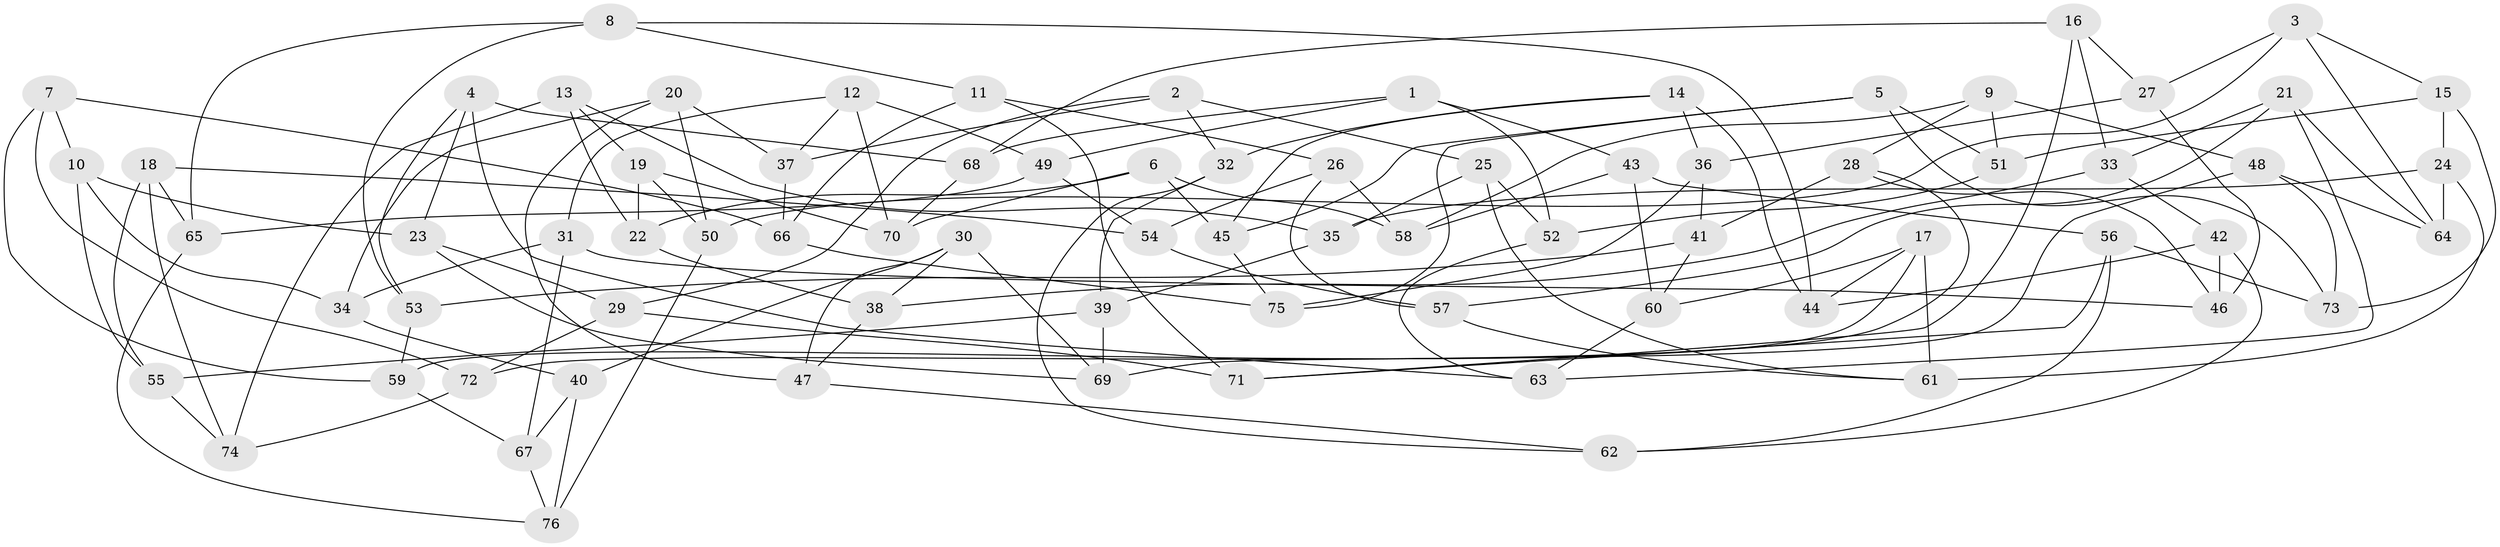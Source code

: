 // Generated by graph-tools (version 1.1) at 2025/50/03/09/25 03:50:51]
// undirected, 76 vertices, 152 edges
graph export_dot {
graph [start="1"]
  node [color=gray90,style=filled];
  1;
  2;
  3;
  4;
  5;
  6;
  7;
  8;
  9;
  10;
  11;
  12;
  13;
  14;
  15;
  16;
  17;
  18;
  19;
  20;
  21;
  22;
  23;
  24;
  25;
  26;
  27;
  28;
  29;
  30;
  31;
  32;
  33;
  34;
  35;
  36;
  37;
  38;
  39;
  40;
  41;
  42;
  43;
  44;
  45;
  46;
  47;
  48;
  49;
  50;
  51;
  52;
  53;
  54;
  55;
  56;
  57;
  58;
  59;
  60;
  61;
  62;
  63;
  64;
  65;
  66;
  67;
  68;
  69;
  70;
  71;
  72;
  73;
  74;
  75;
  76;
  1 -- 68;
  1 -- 49;
  1 -- 43;
  1 -- 52;
  2 -- 29;
  2 -- 37;
  2 -- 25;
  2 -- 32;
  3 -- 15;
  3 -- 64;
  3 -- 50;
  3 -- 27;
  4 -- 63;
  4 -- 23;
  4 -- 68;
  4 -- 53;
  5 -- 73;
  5 -- 75;
  5 -- 45;
  5 -- 51;
  6 -- 58;
  6 -- 22;
  6 -- 70;
  6 -- 45;
  7 -- 72;
  7 -- 59;
  7 -- 10;
  7 -- 66;
  8 -- 53;
  8 -- 65;
  8 -- 44;
  8 -- 11;
  9 -- 58;
  9 -- 51;
  9 -- 48;
  9 -- 28;
  10 -- 55;
  10 -- 23;
  10 -- 34;
  11 -- 66;
  11 -- 71;
  11 -- 26;
  12 -- 49;
  12 -- 70;
  12 -- 37;
  12 -- 31;
  13 -- 35;
  13 -- 74;
  13 -- 19;
  13 -- 22;
  14 -- 45;
  14 -- 32;
  14 -- 36;
  14 -- 44;
  15 -- 24;
  15 -- 51;
  15 -- 73;
  16 -- 71;
  16 -- 27;
  16 -- 68;
  16 -- 33;
  17 -- 61;
  17 -- 44;
  17 -- 59;
  17 -- 60;
  18 -- 55;
  18 -- 65;
  18 -- 74;
  18 -- 54;
  19 -- 70;
  19 -- 50;
  19 -- 22;
  20 -- 37;
  20 -- 34;
  20 -- 50;
  20 -- 47;
  21 -- 33;
  21 -- 64;
  21 -- 57;
  21 -- 63;
  22 -- 38;
  23 -- 29;
  23 -- 69;
  24 -- 64;
  24 -- 35;
  24 -- 61;
  25 -- 35;
  25 -- 61;
  25 -- 52;
  26 -- 54;
  26 -- 57;
  26 -- 58;
  27 -- 36;
  27 -- 46;
  28 -- 46;
  28 -- 72;
  28 -- 41;
  29 -- 72;
  29 -- 71;
  30 -- 38;
  30 -- 40;
  30 -- 47;
  30 -- 69;
  31 -- 46;
  31 -- 34;
  31 -- 67;
  32 -- 39;
  32 -- 62;
  33 -- 42;
  33 -- 38;
  34 -- 40;
  35 -- 39;
  36 -- 41;
  36 -- 75;
  37 -- 66;
  38 -- 47;
  39 -- 69;
  39 -- 55;
  40 -- 67;
  40 -- 76;
  41 -- 53;
  41 -- 60;
  42 -- 46;
  42 -- 62;
  42 -- 44;
  43 -- 58;
  43 -- 60;
  43 -- 56;
  45 -- 75;
  47 -- 62;
  48 -- 64;
  48 -- 69;
  48 -- 73;
  49 -- 65;
  49 -- 54;
  50 -- 76;
  51 -- 52;
  52 -- 63;
  53 -- 59;
  54 -- 57;
  55 -- 74;
  56 -- 71;
  56 -- 62;
  56 -- 73;
  57 -- 61;
  59 -- 67;
  60 -- 63;
  65 -- 76;
  66 -- 75;
  67 -- 76;
  68 -- 70;
  72 -- 74;
}
